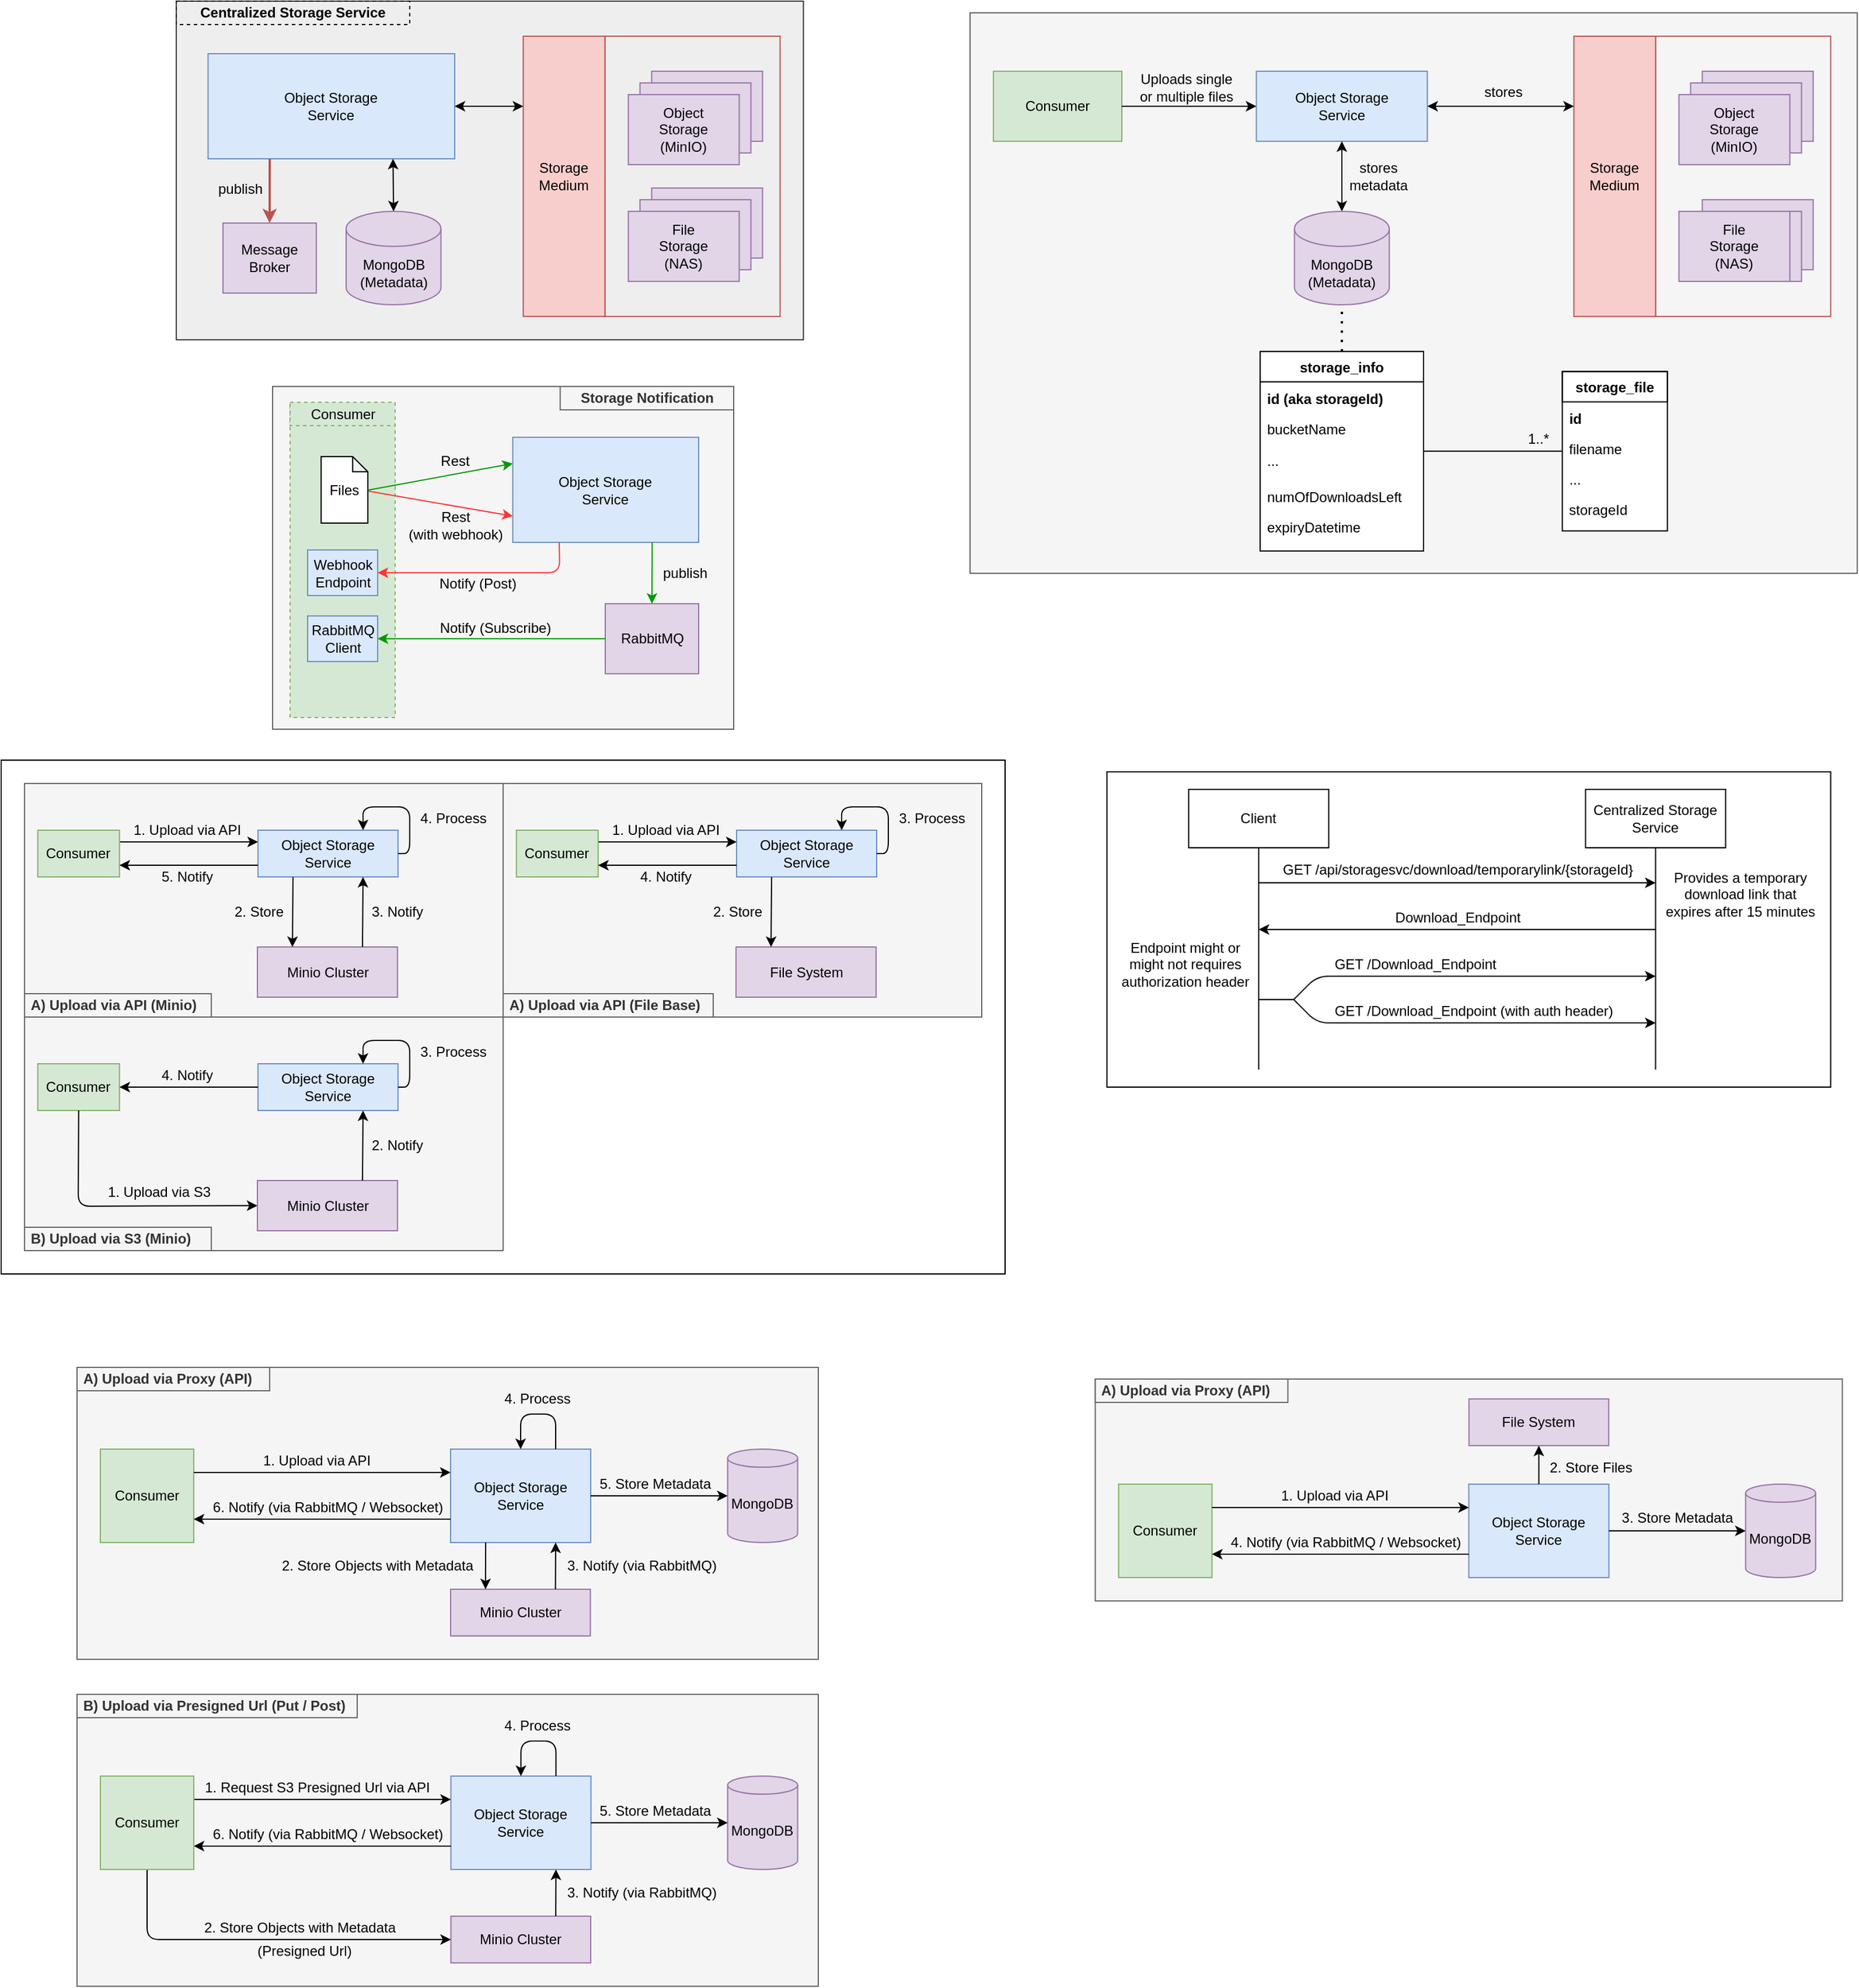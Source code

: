 <mxfile version="14.9.6" type="device"><diagram id="gi-ycD_OpRkMof07d4Xr" name="Page-1"><mxGraphModel dx="2418" dy="1348" grid="1" gridSize="10" guides="1" tooltips="1" connect="1" arrows="1" fold="1" page="1" pageScale="1" pageWidth="850" pageHeight="1100" math="0" shadow="0"><root><mxCell id="0"/><mxCell id="1" parent="0"/><mxCell id="2_QUmGWyrANzISLUUz_E-8" value="" style="rounded=0;whiteSpace=wrap;html=1;fillColor=#f5f5f5;strokeColor=#666666;fontColor=#333333;" vertex="1" parent="1"><mxGeometry x="85" y="1190" width="635" height="250" as="geometry"/></mxCell><mxCell id="c8_8ZwYZhpRKeWKyzKqD-91" value="" style="rounded=0;whiteSpace=wrap;html=1;fillColor=#f5f5f5;strokeColor=#666666;fontColor=#333333;" parent="1" vertex="1"><mxGeometry x="85" y="1470" width="635" height="250" as="geometry"/></mxCell><mxCell id="JHg_LoCnRno3BPKAP1Aa-138" value="" style="rounded=0;whiteSpace=wrap;html=1;" parent="1" vertex="1"><mxGeometry x="20" y="670" width="860" height="440" as="geometry"/></mxCell><mxCell id="JHg_LoCnRno3BPKAP1Aa-85" value="" style="rounded=0;whiteSpace=wrap;html=1;fillColor=#f5f5f5;strokeColor=#666666;fontColor=#333333;" parent="1" vertex="1"><mxGeometry x="40" y="690" width="410" height="200" as="geometry"/></mxCell><mxCell id="JHg_LoCnRno3BPKAP1Aa-59" value="" style="rounded=0;whiteSpace=wrap;html=1;fillColor=#f5f5f5;strokeColor=#666666;fontColor=#333333;" parent="1" vertex="1"><mxGeometry x="252.5" y="350" width="395" height="293.5" as="geometry"/></mxCell><mxCell id="JHg_LoCnRno3BPKAP1Aa-33" value="" style="rounded=0;whiteSpace=wrap;html=1;fillColor=#d5e8d4;strokeColor=#82b366;dashed=1;" parent="1" vertex="1"><mxGeometry x="267.5" y="363.5" width="90" height="270" as="geometry"/></mxCell><mxCell id="p-K7yDYFyvTTm-oGL-jp-16" value="" style="rounded=0;whiteSpace=wrap;html=1;align=left;" parent="1" vertex="1"><mxGeometry x="967.25" y="680" width="620" height="270" as="geometry"/></mxCell><mxCell id="52O66GTAY4KyctBZuw4A-87" value="" style="rounded=0;whiteSpace=wrap;html=1;strokeColor=#666666;align=center;fillColor=#f5f5f5;fontColor=#333333;" parent="1" vertex="1"><mxGeometry x="850" y="30" width="760" height="480" as="geometry"/></mxCell><mxCell id="52O66GTAY4KyctBZuw4A-1" value="" style="rounded=0;whiteSpace=wrap;html=1;strokeColor=#36393d;strokeWidth=1;fillColor=#eeeeee;align=center;" parent="1" vertex="1"><mxGeometry x="170" y="20" width="537.25" height="290" as="geometry"/></mxCell><mxCell id="52O66GTAY4KyctBZuw4A-2" value="" style="rounded=0;whiteSpace=wrap;html=1;strokeColor=#b85450;fillColor=none;" parent="1" vertex="1"><mxGeometry x="537.25" y="50" width="150" height="240" as="geometry"/></mxCell><mxCell id="52O66GTAY4KyctBZuw4A-3" value="Object Storage&lt;br&gt;Service" style="rounded=0;whiteSpace=wrap;html=1;fillColor=#dae8fc;strokeColor=#6c8ebf;" parent="1" vertex="1"><mxGeometry x="197.25" y="65" width="211.25" height="90" as="geometry"/></mxCell><mxCell id="52O66GTAY4KyctBZuw4A-4" value="MongoDB&lt;br&gt;(Metadata)" style="shape=cylinder3;whiteSpace=wrap;html=1;boundedLbl=1;backgroundOutline=1;size=15;fillColor=#e1d5e7;strokeColor=#9673a6;" parent="1" vertex="1"><mxGeometry x="315.5" y="200" width="81.25" height="80" as="geometry"/></mxCell><mxCell id="52O66GTAY4KyctBZuw4A-5" value="" style="group" parent="1" vertex="1" connectable="0"><mxGeometry x="557.25" y="180" width="115" height="80" as="geometry"/></mxCell><mxCell id="52O66GTAY4KyctBZuw4A-6" value="MinIO&lt;br&gt;Cluster" style="rounded=0;whiteSpace=wrap;html=1;fillColor=#e1d5e7;strokeColor=#9673a6;" parent="52O66GTAY4KyctBZuw4A-5" vertex="1"><mxGeometry x="20" width="95" height="60" as="geometry"/></mxCell><mxCell id="52O66GTAY4KyctBZuw4A-7" value="MinIO&lt;br&gt;Cluster" style="rounded=0;whiteSpace=wrap;html=1;fillColor=#e1d5e7;strokeColor=#9673a6;" parent="52O66GTAY4KyctBZuw4A-5" vertex="1"><mxGeometry x="10" y="10" width="95" height="60" as="geometry"/></mxCell><mxCell id="52O66GTAY4KyctBZuw4A-8" value="&lt;div&gt;File&lt;/div&gt;&lt;div&gt;Storage&lt;/div&gt;&lt;div&gt;(NAS)&lt;br&gt;&lt;/div&gt;" style="rounded=0;whiteSpace=wrap;html=1;fillColor=#e1d5e7;strokeColor=#9673a6;" parent="52O66GTAY4KyctBZuw4A-5" vertex="1"><mxGeometry y="20" width="95" height="60" as="geometry"/></mxCell><mxCell id="52O66GTAY4KyctBZuw4A-9" value="" style="group" parent="1" vertex="1" connectable="0"><mxGeometry x="557.25" y="80" width="115" height="80" as="geometry"/></mxCell><mxCell id="52O66GTAY4KyctBZuw4A-10" value="MinIO&lt;br&gt;Cluster" style="rounded=0;whiteSpace=wrap;html=1;fillColor=#e1d5e7;strokeColor=#9673a6;" parent="52O66GTAY4KyctBZuw4A-9" vertex="1"><mxGeometry x="20" width="95" height="60" as="geometry"/></mxCell><mxCell id="52O66GTAY4KyctBZuw4A-11" value="MinIO&lt;br&gt;Cluster" style="rounded=0;whiteSpace=wrap;html=1;fillColor=#e1d5e7;strokeColor=#9673a6;" parent="52O66GTAY4KyctBZuw4A-9" vertex="1"><mxGeometry x="10" y="10" width="95" height="60" as="geometry"/></mxCell><mxCell id="52O66GTAY4KyctBZuw4A-12" value="&lt;div&gt;Object&lt;/div&gt;&lt;div&gt;Storage&lt;/div&gt;&lt;div&gt;(MinIO)&lt;/div&gt;" style="rounded=0;whiteSpace=wrap;html=1;fillColor=#e1d5e7;strokeColor=#9673a6;" parent="52O66GTAY4KyctBZuw4A-9" vertex="1"><mxGeometry y="20" width="95" height="60" as="geometry"/></mxCell><mxCell id="52O66GTAY4KyctBZuw4A-13" value="&lt;div&gt;Storage&lt;/div&gt;&lt;div&gt;Medium&lt;br&gt;&lt;/div&gt;" style="rounded=0;whiteSpace=wrap;html=1;fillColor=#f8cecc;strokeColor=#b85450;" parent="1" vertex="1"><mxGeometry x="467.25" y="50" width="70" height="240" as="geometry"/></mxCell><mxCell id="52O66GTAY4KyctBZuw4A-14" value="" style="endArrow=classic;startArrow=classic;html=1;exitX=1;exitY=0.5;exitDx=0;exitDy=0;entryX=0;entryY=0.25;entryDx=0;entryDy=0;" parent="1" source="52O66GTAY4KyctBZuw4A-3" target="52O66GTAY4KyctBZuw4A-13" edge="1"><mxGeometry width="50" height="50" relative="1" as="geometry"><mxPoint x="267.25" y="135" as="sourcePoint"/><mxPoint x="317.25" y="85" as="targetPoint"/></mxGeometry></mxCell><mxCell id="52O66GTAY4KyctBZuw4A-15" value="&lt;div&gt;Centralized Storage Service&lt;br&gt;&lt;/div&gt;" style="text;html=1;fillColor=none;align=center;verticalAlign=middle;whiteSpace=wrap;rounded=0;dashed=1;strokeColor=#000000;fontStyle=1" parent="1" vertex="1"><mxGeometry x="170" y="20" width="200" height="20" as="geometry"/></mxCell><mxCell id="52O66GTAY4KyctBZuw4A-16" value="" style="endArrow=classic;startArrow=classic;html=1;exitX=0.5;exitY=0;exitDx=0;exitDy=0;exitPerimeter=0;entryX=0.75;entryY=1;entryDx=0;entryDy=0;" parent="1" source="52O66GTAY4KyctBZuw4A-4" target="52O66GTAY4KyctBZuw4A-3" edge="1"><mxGeometry width="50" height="50" relative="1" as="geometry"><mxPoint x="437.25" y="220" as="sourcePoint"/><mxPoint x="377.25" y="170" as="targetPoint"/></mxGeometry></mxCell><mxCell id="52O66GTAY4KyctBZuw4A-17" value="&lt;div&gt;Message&lt;/div&gt;&lt;div&gt;Broker&lt;br&gt;&lt;/div&gt;" style="rounded=0;whiteSpace=wrap;html=1;strokeColor=#9673a6;strokeWidth=1;align=center;fillColor=#e1d5e7;" parent="1" vertex="1"><mxGeometry x="210" y="210" width="80" height="60" as="geometry"/></mxCell><mxCell id="52O66GTAY4KyctBZuw4A-18" value="" style="endArrow=classic;html=1;exitX=0.25;exitY=1;exitDx=0;exitDy=0;entryX=0.5;entryY=0;entryDx=0;entryDy=0;fillColor=#f8cecc;strokeColor=#b85450;strokeWidth=2;" parent="1" source="52O66GTAY4KyctBZuw4A-3" target="52O66GTAY4KyctBZuw4A-17" edge="1"><mxGeometry width="50" height="50" relative="1" as="geometry"><mxPoint x="357.25" y="260" as="sourcePoint"/><mxPoint x="137.25" y="230" as="targetPoint"/></mxGeometry></mxCell><mxCell id="52O66GTAY4KyctBZuw4A-19" value="publish" style="text;html=1;strokeColor=none;fillColor=none;align=center;verticalAlign=middle;whiteSpace=wrap;rounded=0;" parent="1" vertex="1"><mxGeometry x="205.25" y="171" width="40" height="20" as="geometry"/></mxCell><mxCell id="52O66GTAY4KyctBZuw4A-20" value="Object Storage&lt;br&gt;Service" style="rounded=0;whiteSpace=wrap;html=1;fillColor=#dae8fc;strokeColor=#6c8ebf;" parent="1" vertex="1"><mxGeometry x="1095.25" y="80" width="146.5" height="60" as="geometry"/></mxCell><mxCell id="52O66GTAY4KyctBZuw4A-21" value="" style="rounded=0;whiteSpace=wrap;html=1;strokeColor=#b85450;fillColor=none;" parent="1" vertex="1"><mxGeometry x="1437.25" y="50" width="150" height="240" as="geometry"/></mxCell><mxCell id="52O66GTAY4KyctBZuw4A-22" value="" style="group" parent="1" vertex="1" connectable="0"><mxGeometry x="1457.25" y="190" width="115" height="80" as="geometry"/></mxCell><mxCell id="52O66GTAY4KyctBZuw4A-23" value="MinIO&lt;br&gt;Cluster" style="rounded=0;whiteSpace=wrap;html=1;fillColor=#e1d5e7;strokeColor=#9673a6;" parent="52O66GTAY4KyctBZuw4A-22" vertex="1"><mxGeometry x="20" width="95" height="60" as="geometry"/></mxCell><mxCell id="52O66GTAY4KyctBZuw4A-24" value="MinIO&lt;br&gt;Cluster" style="rounded=0;whiteSpace=wrap;html=1;fillColor=#e1d5e7;strokeColor=#9673a6;" parent="52O66GTAY4KyctBZuw4A-22" vertex="1"><mxGeometry x="10" y="10" width="95" height="60" as="geometry"/></mxCell><mxCell id="52O66GTAY4KyctBZuw4A-25" value="&lt;div&gt;File&lt;/div&gt;&lt;div&gt;Storage&lt;/div&gt;&lt;div&gt;(NAS)&lt;br&gt;&lt;/div&gt;" style="rounded=0;whiteSpace=wrap;html=1;fillColor=#e1d5e7;strokeColor=#9673a6;" parent="52O66GTAY4KyctBZuw4A-22" vertex="1"><mxGeometry y="10" width="95" height="60" as="geometry"/></mxCell><mxCell id="52O66GTAY4KyctBZuw4A-26" value="" style="group" parent="1" vertex="1" connectable="0"><mxGeometry x="1457.25" y="80" width="115" height="80" as="geometry"/></mxCell><mxCell id="52O66GTAY4KyctBZuw4A-27" value="MinIO&lt;br&gt;Cluster" style="rounded=0;whiteSpace=wrap;html=1;fillColor=#e1d5e7;strokeColor=#9673a6;" parent="52O66GTAY4KyctBZuw4A-26" vertex="1"><mxGeometry x="20" width="95" height="60" as="geometry"/></mxCell><mxCell id="52O66GTAY4KyctBZuw4A-28" value="MinIO&lt;br&gt;Cluster" style="rounded=0;whiteSpace=wrap;html=1;fillColor=#e1d5e7;strokeColor=#9673a6;" parent="52O66GTAY4KyctBZuw4A-26" vertex="1"><mxGeometry x="10" y="10" width="95" height="60" as="geometry"/></mxCell><mxCell id="52O66GTAY4KyctBZuw4A-29" value="&lt;div&gt;Object&lt;/div&gt;&lt;div&gt;Storage&lt;/div&gt;&lt;div&gt;(MinIO)&lt;/div&gt;" style="rounded=0;whiteSpace=wrap;html=1;fillColor=#e1d5e7;strokeColor=#9673a6;" parent="52O66GTAY4KyctBZuw4A-26" vertex="1"><mxGeometry y="20" width="95" height="60" as="geometry"/></mxCell><mxCell id="52O66GTAY4KyctBZuw4A-30" value="&lt;div&gt;Storage&lt;/div&gt;&lt;div&gt;Medium&lt;br&gt;&lt;/div&gt;" style="rounded=0;whiteSpace=wrap;html=1;fillColor=#f8cecc;strokeColor=#b85450;" parent="1" vertex="1"><mxGeometry x="1367.25" y="50" width="70" height="240" as="geometry"/></mxCell><mxCell id="52O66GTAY4KyctBZuw4A-31" value="" style="endArrow=classic;startArrow=classic;html=1;entryX=0;entryY=0.25;entryDx=0;entryDy=0;exitX=1;exitY=0.5;exitDx=0;exitDy=0;" parent="1" source="52O66GTAY4KyctBZuw4A-20" target="52O66GTAY4KyctBZuw4A-30" edge="1"><mxGeometry width="50" height="50" relative="1" as="geometry"><mxPoint x="1310" y="150" as="sourcePoint"/><mxPoint x="1360" y="100" as="targetPoint"/></mxGeometry></mxCell><mxCell id="52O66GTAY4KyctBZuw4A-32" value="stores" style="text;html=1;strokeColor=none;fillColor=none;align=center;verticalAlign=middle;whiteSpace=wrap;rounded=0;" parent="1" vertex="1"><mxGeometry x="1286.75" y="88" width="40" height="20" as="geometry"/></mxCell><mxCell id="52O66GTAY4KyctBZuw4A-33" value="MongoDB&lt;br&gt;(Metadata)" style="shape=cylinder3;whiteSpace=wrap;html=1;boundedLbl=1;backgroundOutline=1;size=15;fillColor=#e1d5e7;strokeColor=#9673a6;" parent="1" vertex="1"><mxGeometry x="1127.88" y="200" width="81.25" height="80" as="geometry"/></mxCell><mxCell id="52O66GTAY4KyctBZuw4A-59" value="" style="endArrow=classic;startArrow=classic;html=1;entryX=0.5;entryY=1;entryDx=0;entryDy=0;exitX=0.5;exitY=0;exitDx=0;exitDy=0;exitPerimeter=0;" parent="1" source="52O66GTAY4KyctBZuw4A-33" target="52O66GTAY4KyctBZuw4A-20" edge="1"><mxGeometry width="50" height="50" relative="1" as="geometry"><mxPoint x="1210" y="290" as="sourcePoint"/><mxPoint x="1260" y="240" as="targetPoint"/></mxGeometry></mxCell><mxCell id="52O66GTAY4KyctBZuw4A-60" value="stores&lt;br&gt;metadata" style="text;html=1;strokeColor=none;fillColor=none;align=center;verticalAlign=middle;whiteSpace=wrap;rounded=0;" parent="1" vertex="1"><mxGeometry x="1180" y="160" width="40" height="20" as="geometry"/></mxCell><mxCell id="52O66GTAY4KyctBZuw4A-62" value="" style="endArrow=none;dashed=1;html=1;dashPattern=1 3;strokeWidth=2;exitX=0.5;exitY=0;exitDx=0;exitDy=0;entryX=0.5;entryY=1;entryDx=0;entryDy=0;entryPerimeter=0;" parent="1" source="52O66GTAY4KyctBZuw4A-43" target="52O66GTAY4KyctBZuw4A-33" edge="1"><mxGeometry width="50" height="50" relative="1" as="geometry"><mxPoint x="1240" y="380" as="sourcePoint"/><mxPoint x="1190" y="270" as="targetPoint"/></mxGeometry></mxCell><mxCell id="52O66GTAY4KyctBZuw4A-64" value="Consumer" style="rounded=0;whiteSpace=wrap;html=1;fillColor=#d5e8d4;strokeColor=#82b366;" parent="1" vertex="1"><mxGeometry x="870" y="80" width="110" height="60" as="geometry"/></mxCell><mxCell id="52O66GTAY4KyctBZuw4A-65" value="" style="endArrow=classic;html=1;entryX=0;entryY=0.5;entryDx=0;entryDy=0;exitX=1;exitY=0.5;exitDx=0;exitDy=0;" parent="1" source="52O66GTAY4KyctBZuw4A-64" target="52O66GTAY4KyctBZuw4A-20" edge="1"><mxGeometry width="50" height="50" relative="1" as="geometry"><mxPoint x="980" y="100" as="sourcePoint"/><mxPoint x="1060" y="320" as="targetPoint"/></mxGeometry></mxCell><mxCell id="52O66GTAY4KyctBZuw4A-67" value="Uploads single or multiple files" style="text;html=1;strokeColor=none;fillColor=none;align=center;verticalAlign=middle;whiteSpace=wrap;rounded=0;" parent="1" vertex="1"><mxGeometry x="990" y="84" width="91" height="20" as="geometry"/></mxCell><mxCell id="52O66GTAY4KyctBZuw4A-84" value="" style="endArrow=none;html=1;exitX=1;exitY=0.5;exitDx=0;exitDy=0;entryX=0;entryY=0.5;entryDx=0;entryDy=0;" parent="1" source="52O66GTAY4KyctBZuw4A-43" target="52O66GTAY4KyctBZuw4A-71" edge="1"><mxGeometry width="50" height="50" relative="1" as="geometry"><mxPoint x="1270" y="461" as="sourcePoint"/><mxPoint x="1280" y="391" as="targetPoint"/></mxGeometry></mxCell><mxCell id="52O66GTAY4KyctBZuw4A-86" value="1..*" style="text;html=1;strokeColor=none;fillColor=none;align=center;verticalAlign=middle;whiteSpace=wrap;rounded=0;" parent="1" vertex="1"><mxGeometry x="1317.13" y="385" width="40" height="20" as="geometry"/></mxCell><mxCell id="52O66GTAY4KyctBZuw4A-88" value="" style="group" parent="1" vertex="1" connectable="0"><mxGeometry x="1357.13" y="337.18" width="90.25" height="136.5" as="geometry"/></mxCell><mxCell id="52O66GTAY4KyctBZuw4A-71" value="" style="rounded=0;whiteSpace=wrap;html=1;" parent="52O66GTAY4KyctBZuw4A-88" vertex="1"><mxGeometry x="0.205" width="90.045" height="136.5" as="geometry"/></mxCell><mxCell id="52O66GTAY4KyctBZuw4A-75" value="..." style="text;strokeColor=none;fillColor=none;align=left;verticalAlign=top;spacingLeft=4;spacingRight=4;overflow=hidden;rotatable=0;points=[[0,0.5],[1,0.5]];portConstraint=eastwest;" parent="52O66GTAY4KyctBZuw4A-88" vertex="1"><mxGeometry x="0.205" y="79" width="90.045" height="26" as="geometry"/></mxCell><mxCell id="52O66GTAY4KyctBZuw4A-76" value="storage_file" style="text;fillColor=none;align=center;verticalAlign=top;spacingLeft=4;spacingRight=4;overflow=hidden;rotatable=0;points=[[0,0.5],[1,0.5]];portConstraint=eastwest;fontStyle=1;strokeColor=#000000;" parent="52O66GTAY4KyctBZuw4A-88" vertex="1"><mxGeometry x="0.205" width="90.045" height="26" as="geometry"/></mxCell><mxCell id="52O66GTAY4KyctBZuw4A-77" value="id" style="text;strokeColor=none;fillColor=none;align=left;verticalAlign=top;spacingLeft=4;spacingRight=4;overflow=hidden;rotatable=0;points=[[0,0.5],[1,0.5]];portConstraint=eastwest;fontStyle=1" parent="52O66GTAY4KyctBZuw4A-88" vertex="1"><mxGeometry x="0.205" y="27" width="90.045" height="26" as="geometry"/></mxCell><mxCell id="52O66GTAY4KyctBZuw4A-79" value="filename" style="text;strokeColor=none;fillColor=none;align=left;verticalAlign=top;spacingLeft=4;spacingRight=4;overflow=hidden;rotatable=0;points=[[0,0.5],[1,0.5]];portConstraint=eastwest;" parent="52O66GTAY4KyctBZuw4A-88" vertex="1"><mxGeometry y="53" width="90.045" height="26" as="geometry"/></mxCell><mxCell id="52O66GTAY4KyctBZuw4A-80" value="storageId" style="text;strokeColor=none;fillColor=none;align=left;verticalAlign=top;spacingLeft=4;spacingRight=4;overflow=hidden;rotatable=0;points=[[0,0.5],[1,0.5]];portConstraint=eastwest;" parent="52O66GTAY4KyctBZuw4A-88" vertex="1"><mxGeometry y="105" width="90.045" height="26" as="geometry"/></mxCell><mxCell id="52O66GTAY4KyctBZuw4A-89" value="" style="group" parent="1" vertex="1" connectable="0"><mxGeometry x="1098.5" y="319.99" width="140" height="170.87" as="geometry"/></mxCell><mxCell id="52O66GTAY4KyctBZuw4A-43" value="" style="rounded=0;whiteSpace=wrap;html=1;" parent="52O66GTAY4KyctBZuw4A-89" vertex="1"><mxGeometry width="140" height="170.87" as="geometry"/></mxCell><mxCell id="52O66GTAY4KyctBZuw4A-39" value="..." style="text;strokeColor=none;fillColor=none;align=left;verticalAlign=top;spacingLeft=4;spacingRight=4;overflow=hidden;rotatable=0;points=[[0,0.5],[1,0.5]];portConstraint=eastwest;" parent="52O66GTAY4KyctBZuw4A-89" vertex="1"><mxGeometry y="80" width="131.5" height="26" as="geometry"/></mxCell><mxCell id="52O66GTAY4KyctBZuw4A-40" value="numOfDownloadsLeft" style="text;strokeColor=none;fillColor=none;align=left;verticalAlign=top;spacingLeft=4;spacingRight=4;overflow=hidden;rotatable=0;points=[[0,0.5],[1,0.5]];portConstraint=eastwest;" parent="52O66GTAY4KyctBZuw4A-89" vertex="1"><mxGeometry y="110.87" width="131.5" height="26" as="geometry"/></mxCell><mxCell id="52O66GTAY4KyctBZuw4A-41" value="expiryDatetime" style="text;strokeColor=none;fillColor=none;align=left;verticalAlign=top;spacingLeft=4;spacingRight=4;overflow=hidden;rotatable=0;points=[[0,0.5],[1,0.5]];portConstraint=eastwest;" parent="52O66GTAY4KyctBZuw4A-89" vertex="1"><mxGeometry y="136.87" width="131.5" height="26" as="geometry"/></mxCell><mxCell id="52O66GTAY4KyctBZuw4A-44" value="storage_info" style="text;fillColor=none;align=center;verticalAlign=top;spacingLeft=4;spacingRight=4;overflow=hidden;rotatable=0;points=[[0,0.5],[1,0.5]];portConstraint=eastwest;fontStyle=1;strokeColor=#000000;" parent="52O66GTAY4KyctBZuw4A-89" vertex="1"><mxGeometry width="140" height="26" as="geometry"/></mxCell><mxCell id="52O66GTAY4KyctBZuw4A-45" value="id (aka storageId)" style="text;strokeColor=none;fillColor=none;align=left;verticalAlign=top;spacingLeft=4;spacingRight=4;overflow=hidden;rotatable=0;points=[[0,0.5],[1,0.5]];portConstraint=eastwest;fontStyle=1" parent="52O66GTAY4KyctBZuw4A-89" vertex="1"><mxGeometry y="27" width="131.5" height="26" as="geometry"/></mxCell><mxCell id="52O66GTAY4KyctBZuw4A-46" value="bucketName" style="text;strokeColor=none;fillColor=none;align=left;verticalAlign=top;spacingLeft=4;spacingRight=4;overflow=hidden;rotatable=0;points=[[0,0.5],[1,0.5]];portConstraint=eastwest;" parent="52O66GTAY4KyctBZuw4A-89" vertex="1"><mxGeometry y="53" width="131.5" height="26" as="geometry"/></mxCell><mxCell id="p-K7yDYFyvTTm-oGL-jp-1" value="Client" style="rounded=0;whiteSpace=wrap;html=1;" parent="1" vertex="1"><mxGeometry x="1037.25" y="695" width="120" height="50" as="geometry"/></mxCell><mxCell id="p-K7yDYFyvTTm-oGL-jp-2" value="Centralized Storage Service" style="rounded=0;whiteSpace=wrap;html=1;" parent="1" vertex="1"><mxGeometry x="1377.25" y="695" width="120" height="50" as="geometry"/></mxCell><mxCell id="p-K7yDYFyvTTm-oGL-jp-3" value="" style="endArrow=none;html=1;exitX=0.5;exitY=1;exitDx=0;exitDy=0;" parent="1" source="p-K7yDYFyvTTm-oGL-jp-1" edge="1"><mxGeometry width="50" height="50" relative="1" as="geometry"><mxPoint x="1237.25" y="815" as="sourcePoint"/><mxPoint x="1097.25" y="935" as="targetPoint"/></mxGeometry></mxCell><mxCell id="p-K7yDYFyvTTm-oGL-jp-4" value="" style="endArrow=none;html=1;exitX=0.5;exitY=1;exitDx=0;exitDy=0;" parent="1" source="p-K7yDYFyvTTm-oGL-jp-2" edge="1"><mxGeometry width="50" height="50" relative="1" as="geometry"><mxPoint x="1107.25" y="755" as="sourcePoint"/><mxPoint x="1437.25" y="935" as="targetPoint"/></mxGeometry></mxCell><mxCell id="p-K7yDYFyvTTm-oGL-jp-5" value="" style="endArrow=classic;html=1;" parent="1" edge="1"><mxGeometry width="50" height="50" relative="1" as="geometry"><mxPoint x="1097.25" y="775" as="sourcePoint"/><mxPoint x="1437.25" y="775" as="targetPoint"/></mxGeometry></mxCell><mxCell id="p-K7yDYFyvTTm-oGL-jp-6" value="GET /api/storagesvc/download/temporarylink/{storageId}" style="text;html=1;strokeColor=none;fillColor=none;align=center;verticalAlign=middle;whiteSpace=wrap;rounded=0;" parent="1" vertex="1"><mxGeometry x="1103" y="754" width="330" height="20" as="geometry"/></mxCell><mxCell id="p-K7yDYFyvTTm-oGL-jp-7" value="" style="endArrow=classic;html=1;" parent="1" edge="1"><mxGeometry width="50" height="50" relative="1" as="geometry"><mxPoint x="1437.25" y="815" as="sourcePoint"/><mxPoint x="1097.25" y="815" as="targetPoint"/></mxGeometry></mxCell><mxCell id="p-K7yDYFyvTTm-oGL-jp-8" value="Download_Endpoint" style="text;html=1;strokeColor=none;fillColor=none;align=center;verticalAlign=middle;whiteSpace=wrap;rounded=0;" parent="1" vertex="1"><mxGeometry x="1103" y="795" width="330" height="20" as="geometry"/></mxCell><mxCell id="p-K7yDYFyvTTm-oGL-jp-9" value="" style="endArrow=classic;html=1;" parent="1" edge="1"><mxGeometry width="50" height="50" relative="1" as="geometry"><mxPoint x="1127.25" y="875" as="sourcePoint"/><mxPoint x="1437.25" y="855" as="targetPoint"/><Array as="points"><mxPoint x="1147.25" y="855"/></Array></mxGeometry></mxCell><mxCell id="p-K7yDYFyvTTm-oGL-jp-10" value="" style="endArrow=classic;html=1;" parent="1" edge="1"><mxGeometry width="50" height="50" relative="1" as="geometry"><mxPoint x="1127.25" y="875" as="sourcePoint"/><mxPoint x="1437.25" y="895" as="targetPoint"/><Array as="points"><mxPoint x="1147.25" y="895"/></Array></mxGeometry></mxCell><mxCell id="p-K7yDYFyvTTm-oGL-jp-11" value="" style="endArrow=none;html=1;" parent="1" edge="1"><mxGeometry width="50" height="50" relative="1" as="geometry"><mxPoint x="1097.25" y="875" as="sourcePoint"/><mxPoint x="1127.25" y="875" as="targetPoint"/></mxGeometry></mxCell><mxCell id="p-K7yDYFyvTTm-oGL-jp-13" value="Endpoint might or might not requires authorization header" style="text;html=1;strokeColor=none;fillColor=none;align=center;verticalAlign=middle;whiteSpace=wrap;rounded=0;" parent="1" vertex="1"><mxGeometry x="977.25" y="835" width="115" height="20" as="geometry"/></mxCell><mxCell id="p-K7yDYFyvTTm-oGL-jp-14" value="&amp;nbsp;GET /Download_Endpoint" style="text;html=1;strokeColor=none;fillColor=none;align=left;verticalAlign=middle;whiteSpace=wrap;rounded=0;" parent="1" vertex="1"><mxGeometry x="1157.25" y="835" width="217.13" height="20" as="geometry"/></mxCell><mxCell id="p-K7yDYFyvTTm-oGL-jp-15" value="&amp;nbsp;GET /Download_Endpoint (with auth header)" style="text;html=1;strokeColor=none;fillColor=none;align=left;verticalAlign=middle;whiteSpace=wrap;rounded=0;" parent="1" vertex="1"><mxGeometry x="1157.25" y="875" width="247.13" height="20" as="geometry"/></mxCell><mxCell id="p-K7yDYFyvTTm-oGL-jp-17" value="Provides a temporary download link that expires after 15 minutes" style="text;html=1;strokeColor=none;fillColor=none;align=center;verticalAlign=middle;whiteSpace=wrap;rounded=0;" parent="1" vertex="1"><mxGeometry x="1440.63" y="775" width="137.75" height="20" as="geometry"/></mxCell><mxCell id="JHg_LoCnRno3BPKAP1Aa-21" value="Object Storage&lt;br&gt;Service" style="rounded=0;whiteSpace=wrap;html=1;fillColor=#dae8fc;strokeColor=#6c8ebf;" parent="1" vertex="1"><mxGeometry x="458.25" y="393.5" width="159.25" height="90" as="geometry"/></mxCell><mxCell id="JHg_LoCnRno3BPKAP1Aa-24" value="&lt;div&gt;RabbitMQ&lt;/div&gt;" style="rounded=0;whiteSpace=wrap;html=1;strokeColor=#9673a6;strokeWidth=1;align=center;fillColor=#e1d5e7;" parent="1" vertex="1"><mxGeometry x="537.5" y="536" width="80" height="60" as="geometry"/></mxCell><mxCell id="JHg_LoCnRno3BPKAP1Aa-25" value="" style="endArrow=classic;html=1;exitX=0.75;exitY=1;exitDx=0;exitDy=0;entryX=0.5;entryY=0;entryDx=0;entryDy=0;fillColor=#f8cecc;strokeWidth=1;strokeColor=#009900;" parent="1" source="JHg_LoCnRno3BPKAP1Aa-21" target="JHg_LoCnRno3BPKAP1Aa-24" edge="1"><mxGeometry width="50" height="50" relative="1" as="geometry"><mxPoint x="621.87" y="588.5" as="sourcePoint"/><mxPoint x="401.87" y="558.5" as="targetPoint"/></mxGeometry></mxCell><mxCell id="JHg_LoCnRno3BPKAP1Aa-26" value="publish" style="text;html=1;strokeColor=none;fillColor=none;align=center;verticalAlign=middle;whiteSpace=wrap;rounded=0;" parent="1" vertex="1"><mxGeometry x="585.51" y="499.5" width="40" height="20" as="geometry"/></mxCell><mxCell id="JHg_LoCnRno3BPKAP1Aa-30" value="Files" style="shape=note;whiteSpace=wrap;html=1;backgroundOutline=1;darkOpacity=0.05;size=13;" parent="1" vertex="1"><mxGeometry x="294.12" y="410" width="40" height="57" as="geometry"/></mxCell><mxCell id="JHg_LoCnRno3BPKAP1Aa-31" value="" style="endArrow=classic;html=1;entryX=0;entryY=0.25;entryDx=0;entryDy=0;exitX=1.003;exitY=0.504;exitDx=0;exitDy=0;exitPerimeter=0;strokeColor=#009900;" parent="1" source="JHg_LoCnRno3BPKAP1Aa-30" target="JHg_LoCnRno3BPKAP1Aa-21" edge="1"><mxGeometry width="50" height="50" relative="1" as="geometry"><mxPoint x="367" y="423.5" as="sourcePoint"/><mxPoint x="417" y="373.5" as="targetPoint"/></mxGeometry></mxCell><mxCell id="JHg_LoCnRno3BPKAP1Aa-35" value="Consumer" style="text;html=1;strokeColor=#82b366;fillColor=#d5e8d4;align=center;verticalAlign=middle;whiteSpace=wrap;rounded=0;dashed=1;" parent="1" vertex="1"><mxGeometry x="267.5" y="363.5" width="90" height="20" as="geometry"/></mxCell><mxCell id="JHg_LoCnRno3BPKAP1Aa-36" value="" style="endArrow=classic;html=1;exitX=0;exitY=0.5;exitDx=0;exitDy=0;entryX=1;entryY=0.5;entryDx=0;entryDy=0;strokeColor=#009900;strokeWidth=1;" parent="1" source="JHg_LoCnRno3BPKAP1Aa-24" target="JHg_LoCnRno3BPKAP1Aa-55" edge="1"><mxGeometry width="50" height="50" relative="1" as="geometry"><mxPoint x="487.5" y="503.5" as="sourcePoint"/><mxPoint x="537.5" y="453.5" as="targetPoint"/></mxGeometry></mxCell><mxCell id="JHg_LoCnRno3BPKAP1Aa-37" value="Notify (Subscribe)" style="text;html=1;strokeColor=none;fillColor=none;align=center;verticalAlign=middle;whiteSpace=wrap;rounded=0;dashed=1;" parent="1" vertex="1"><mxGeometry x="388.5" y="546.5" width="109" height="20" as="geometry"/></mxCell><mxCell id="JHg_LoCnRno3BPKAP1Aa-51" value="" style="endArrow=classic;html=1;strokeWidth=1;exitX=1.012;exitY=0.52;exitDx=0;exitDy=0;exitPerimeter=0;entryX=0;entryY=0.75;entryDx=0;entryDy=0;strokeColor=#FF3333;" parent="1" source="JHg_LoCnRno3BPKAP1Aa-30" target="JHg_LoCnRno3BPKAP1Aa-21" edge="1"><mxGeometry width="50" height="50" relative="1" as="geometry"><mxPoint x="417.5" y="493.5" as="sourcePoint"/><mxPoint x="467.5" y="443.5" as="targetPoint"/></mxGeometry></mxCell><mxCell id="JHg_LoCnRno3BPKAP1Aa-52" value="Rest" style="text;html=1;strokeColor=none;fillColor=none;align=center;verticalAlign=middle;whiteSpace=wrap;rounded=0;dashed=1;" parent="1" vertex="1"><mxGeometry x="389.19" y="403.5" width="40" height="20" as="geometry"/></mxCell><mxCell id="JHg_LoCnRno3BPKAP1Aa-53" value="Rest&lt;br&gt;(with webhook)" style="text;html=1;strokeColor=none;fillColor=none;align=center;verticalAlign=middle;whiteSpace=wrap;rounded=0;dashed=1;" parent="1" vertex="1"><mxGeometry x="362.5" y="458.5" width="93.38" height="20" as="geometry"/></mxCell><mxCell id="JHg_LoCnRno3BPKAP1Aa-54" value="Webhook&lt;br&gt;Endpoint" style="rounded=0;whiteSpace=wrap;html=1;fillColor=#dae8fc;strokeColor=#6c8ebf;" parent="1" vertex="1"><mxGeometry x="282.5" y="490" width="60" height="39" as="geometry"/></mxCell><mxCell id="JHg_LoCnRno3BPKAP1Aa-55" value="RabbitMQ&lt;br&gt;Client" style="rounded=0;whiteSpace=wrap;html=1;fillColor=#dae8fc;strokeColor=#6c8ebf;" parent="1" vertex="1"><mxGeometry x="282.5" y="546.5" width="60" height="39" as="geometry"/></mxCell><mxCell id="JHg_LoCnRno3BPKAP1Aa-56" value="" style="endArrow=classic;html=1;strokeColor=#FF3333;strokeWidth=1;entryX=1;entryY=0.5;entryDx=0;entryDy=0;exitX=0.25;exitY=1;exitDx=0;exitDy=0;" parent="1" source="JHg_LoCnRno3BPKAP1Aa-21" target="JHg_LoCnRno3BPKAP1Aa-54" edge="1"><mxGeometry width="50" height="50" relative="1" as="geometry"><mxPoint x="477.5" y="513.5" as="sourcePoint"/><mxPoint x="527.5" y="463.5" as="targetPoint"/><Array as="points"><mxPoint x="498.5" y="509.5"/></Array></mxGeometry></mxCell><mxCell id="JHg_LoCnRno3BPKAP1Aa-57" value="Notify (Post)" style="text;html=1;strokeColor=none;fillColor=none;align=center;verticalAlign=middle;whiteSpace=wrap;rounded=0;" parent="1" vertex="1"><mxGeometry x="388.5" y="509" width="79" height="20" as="geometry"/></mxCell><mxCell id="JHg_LoCnRno3BPKAP1Aa-60" value="Storage Notification" style="text;html=1;strokeColor=#666666;align=center;verticalAlign=middle;whiteSpace=wrap;rounded=0;fontStyle=1;fillColor=#f5f5f5;fontColor=#333333;" parent="1" vertex="1"><mxGeometry x="498.87" y="350" width="148.63" height="20" as="geometry"/></mxCell><mxCell id="JHg_LoCnRno3BPKAP1Aa-63" value="Object Storage&lt;br&gt;Service" style="rounded=0;whiteSpace=wrap;html=1;fillColor=#dae8fc;strokeColor=#6c8ebf;" parent="1" vertex="1"><mxGeometry x="240" y="730" width="120" height="40" as="geometry"/></mxCell><mxCell id="JHg_LoCnRno3BPKAP1Aa-68" value="&lt;div&gt;Minio Cluster&lt;/div&gt;" style="rounded=0;whiteSpace=wrap;html=1;strokeColor=#9673a6;strokeWidth=1;align=center;fillColor=#e1d5e7;" parent="1" vertex="1"><mxGeometry x="239.5" y="830" width="120" height="43" as="geometry"/></mxCell><mxCell id="JHg_LoCnRno3BPKAP1Aa-70" value="" style="endArrow=classic;html=1;strokeWidth=1;exitX=1;exitY=0.25;exitDx=0;exitDy=0;entryX=0;entryY=0.25;entryDx=0;entryDy=0;" parent="1" source="JHg_LoCnRno3BPKAP1Aa-79" target="JHg_LoCnRno3BPKAP1Aa-63" edge="1"><mxGeometry width="50" height="50" relative="1" as="geometry"><mxPoint x="130" y="765" as="sourcePoint"/><mxPoint x="380" y="750" as="targetPoint"/></mxGeometry></mxCell><mxCell id="JHg_LoCnRno3BPKAP1Aa-71" value="1. Upload via API" style="text;html=1;strokeColor=none;fillColor=none;align=center;verticalAlign=middle;whiteSpace=wrap;rounded=0;dashed=1;" parent="1" vertex="1"><mxGeometry x="120" y="720" width="119" height="20" as="geometry"/></mxCell><mxCell id="JHg_LoCnRno3BPKAP1Aa-75" value="" style="endArrow=classic;html=1;strokeWidth=1;exitX=0.25;exitY=1;exitDx=0;exitDy=0;entryX=0.25;entryY=0;entryDx=0;entryDy=0;" parent="1" source="JHg_LoCnRno3BPKAP1Aa-63" target="JHg_LoCnRno3BPKAP1Aa-68" edge="1"><mxGeometry width="50" height="50" relative="1" as="geometry"><mxPoint x="330" y="740" as="sourcePoint"/><mxPoint x="380" y="690" as="targetPoint"/></mxGeometry></mxCell><mxCell id="JHg_LoCnRno3BPKAP1Aa-76" value="2. Store" style="text;html=1;strokeColor=none;fillColor=none;align=center;verticalAlign=middle;whiteSpace=wrap;rounded=0;" parent="1" vertex="1"><mxGeometry x="214.99" y="790" width="51.88" height="20" as="geometry"/></mxCell><mxCell id="JHg_LoCnRno3BPKAP1Aa-77" value="" style="endArrow=classic;html=1;strokeWidth=1;exitX=0.75;exitY=0;exitDx=0;exitDy=0;entryX=0.75;entryY=1;entryDx=0;entryDy=0;" parent="1" source="JHg_LoCnRno3BPKAP1Aa-68" target="JHg_LoCnRno3BPKAP1Aa-63" edge="1"><mxGeometry width="50" height="50" relative="1" as="geometry"><mxPoint x="330" y="780" as="sourcePoint"/><mxPoint x="380" y="730" as="targetPoint"/></mxGeometry></mxCell><mxCell id="JHg_LoCnRno3BPKAP1Aa-79" value="Consumer" style="rounded=0;whiteSpace=wrap;html=1;fillColor=#d5e8d4;strokeColor=#82b366;" parent="1" vertex="1"><mxGeometry x="51.37" y="730" width="70" height="40" as="geometry"/></mxCell><mxCell id="JHg_LoCnRno3BPKAP1Aa-80" value="" style="endArrow=classic;html=1;strokeColor=#000000;strokeWidth=1;exitX=0;exitY=0.75;exitDx=0;exitDy=0;entryX=1;entryY=0.75;entryDx=0;entryDy=0;" parent="1" source="JHg_LoCnRno3BPKAP1Aa-63" target="JHg_LoCnRno3BPKAP1Aa-79" edge="1"><mxGeometry width="50" height="50" relative="1" as="geometry"><mxPoint x="240" y="810" as="sourcePoint"/><mxPoint x="290" y="760" as="targetPoint"/></mxGeometry></mxCell><mxCell id="JHg_LoCnRno3BPKAP1Aa-81" value="5. Notify" style="text;html=1;strokeColor=none;fillColor=none;align=center;verticalAlign=middle;whiteSpace=wrap;rounded=0;dashed=1;" parent="1" vertex="1"><mxGeometry x="120" y="760" width="119" height="20" as="geometry"/></mxCell><mxCell id="JHg_LoCnRno3BPKAP1Aa-82" value="3. Notify" style="text;html=1;strokeColor=none;fillColor=none;align=center;verticalAlign=middle;whiteSpace=wrap;rounded=0;" parent="1" vertex="1"><mxGeometry x="328.56" y="790" width="61.44" height="20" as="geometry"/></mxCell><mxCell id="JHg_LoCnRno3BPKAP1Aa-83" value="" style="endArrow=classic;html=1;strokeColor=#000000;strokeWidth=1;entryX=0.75;entryY=0;entryDx=0;entryDy=0;" parent="1" target="JHg_LoCnRno3BPKAP1Aa-63" edge="1"><mxGeometry width="50" height="50" relative="1" as="geometry"><mxPoint x="360" y="750" as="sourcePoint"/><mxPoint x="453" y="740" as="targetPoint"/><Array as="points"><mxPoint x="370" y="750"/><mxPoint x="370" y="710"/><mxPoint x="330" y="710"/></Array></mxGeometry></mxCell><mxCell id="JHg_LoCnRno3BPKAP1Aa-84" value="4. Process" style="text;html=1;strokeColor=none;fillColor=none;align=center;verticalAlign=middle;whiteSpace=wrap;rounded=0;" parent="1" vertex="1"><mxGeometry x="371.56" y="710" width="71.44" height="20" as="geometry"/></mxCell><mxCell id="JHg_LoCnRno3BPKAP1Aa-86" value="&amp;nbsp;A) Upload via API (Minio)" style="text;html=1;strokeColor=#666666;align=left;verticalAlign=middle;whiteSpace=wrap;rounded=0;fontStyle=1;fillColor=#f5f5f5;fontColor=#333333;" parent="1" vertex="1"><mxGeometry x="40" y="870" width="160" height="20" as="geometry"/></mxCell><mxCell id="JHg_LoCnRno3BPKAP1Aa-103" value="" style="rounded=0;whiteSpace=wrap;html=1;fillColor=#f5f5f5;strokeColor=#666666;fontColor=#333333;" parent="1" vertex="1"><mxGeometry x="40" y="890" width="410" height="200" as="geometry"/></mxCell><mxCell id="JHg_LoCnRno3BPKAP1Aa-104" value="Object Storage&lt;br&gt;Service" style="rounded=0;whiteSpace=wrap;html=1;fillColor=#dae8fc;strokeColor=#6c8ebf;" parent="1" vertex="1"><mxGeometry x="240" y="930" width="120" height="40" as="geometry"/></mxCell><mxCell id="JHg_LoCnRno3BPKAP1Aa-105" value="&lt;div&gt;Minio Cluster&lt;/div&gt;" style="rounded=0;whiteSpace=wrap;html=1;strokeColor=#9673a6;strokeWidth=1;align=center;fillColor=#e1d5e7;" parent="1" vertex="1"><mxGeometry x="239.5" y="1030" width="120" height="43" as="geometry"/></mxCell><mxCell id="JHg_LoCnRno3BPKAP1Aa-110" value="" style="endArrow=classic;html=1;strokeWidth=1;exitX=0.75;exitY=0;exitDx=0;exitDy=0;entryX=0.75;entryY=1;entryDx=0;entryDy=0;" parent="1" source="JHg_LoCnRno3BPKAP1Aa-105" target="JHg_LoCnRno3BPKAP1Aa-104" edge="1"><mxGeometry width="50" height="50" relative="1" as="geometry"><mxPoint x="330" y="980" as="sourcePoint"/><mxPoint x="380" y="930" as="targetPoint"/></mxGeometry></mxCell><mxCell id="JHg_LoCnRno3BPKAP1Aa-111" value="Consumer" style="rounded=0;whiteSpace=wrap;html=1;fillColor=#d5e8d4;strokeColor=#82b366;" parent="1" vertex="1"><mxGeometry x="51.37" y="930" width="70" height="40" as="geometry"/></mxCell><mxCell id="JHg_LoCnRno3BPKAP1Aa-114" value="2. Notify" style="text;html=1;strokeColor=none;fillColor=none;align=center;verticalAlign=middle;whiteSpace=wrap;rounded=0;" parent="1" vertex="1"><mxGeometry x="328.56" y="990" width="61.44" height="20" as="geometry"/></mxCell><mxCell id="JHg_LoCnRno3BPKAP1Aa-115" value="" style="endArrow=classic;html=1;strokeColor=#000000;strokeWidth=1;entryX=0.75;entryY=0;entryDx=0;entryDy=0;" parent="1" target="JHg_LoCnRno3BPKAP1Aa-104" edge="1"><mxGeometry width="50" height="50" relative="1" as="geometry"><mxPoint x="360" y="950" as="sourcePoint"/><mxPoint x="453" y="940" as="targetPoint"/><Array as="points"><mxPoint x="370" y="950"/><mxPoint x="370" y="910"/><mxPoint x="330" y="910"/></Array></mxGeometry></mxCell><mxCell id="JHg_LoCnRno3BPKAP1Aa-116" value="3. Process" style="text;html=1;strokeColor=none;fillColor=none;align=center;verticalAlign=middle;whiteSpace=wrap;rounded=0;" parent="1" vertex="1"><mxGeometry x="371.56" y="910" width="71.44" height="20" as="geometry"/></mxCell><mxCell id="JHg_LoCnRno3BPKAP1Aa-117" value="&amp;nbsp;B) Upload via S3 (Minio)" style="text;html=1;strokeColor=#666666;align=left;verticalAlign=middle;whiteSpace=wrap;rounded=0;fontStyle=1;fillColor=#f5f5f5;fontColor=#333333;" parent="1" vertex="1"><mxGeometry x="40" y="1070" width="160" height="20" as="geometry"/></mxCell><mxCell id="JHg_LoCnRno3BPKAP1Aa-118" value="" style="endArrow=classic;html=1;strokeColor=#000000;strokeWidth=1;exitX=0.5;exitY=1;exitDx=0;exitDy=0;entryX=0;entryY=0.5;entryDx=0;entryDy=0;" parent="1" source="JHg_LoCnRno3BPKAP1Aa-111" target="JHg_LoCnRno3BPKAP1Aa-105" edge="1"><mxGeometry width="50" height="50" relative="1" as="geometry"><mxPoint x="270" y="1030" as="sourcePoint"/><mxPoint x="320" y="980" as="targetPoint"/><Array as="points"><mxPoint x="86" y="1052"/></Array></mxGeometry></mxCell><mxCell id="JHg_LoCnRno3BPKAP1Aa-119" value="1. Upload via S3" style="text;html=1;strokeColor=none;fillColor=none;align=center;verticalAlign=middle;whiteSpace=wrap;rounded=0;dashed=1;" parent="1" vertex="1"><mxGeometry x="95.99" y="1030" width="119" height="20" as="geometry"/></mxCell><mxCell id="JHg_LoCnRno3BPKAP1Aa-121" value="4. Notify" style="text;html=1;strokeColor=none;fillColor=none;align=center;verticalAlign=middle;whiteSpace=wrap;rounded=0;dashed=1;" parent="1" vertex="1"><mxGeometry x="120" y="930" width="119" height="20" as="geometry"/></mxCell><mxCell id="JHg_LoCnRno3BPKAP1Aa-122" value="" style="endArrow=classic;html=1;strokeColor=#000000;strokeWidth=1;exitX=0;exitY=0.5;exitDx=0;exitDy=0;entryX=1;entryY=0.5;entryDx=0;entryDy=0;" parent="1" source="JHg_LoCnRno3BPKAP1Aa-104" target="JHg_LoCnRno3BPKAP1Aa-111" edge="1"><mxGeometry width="50" height="50" relative="1" as="geometry"><mxPoint x="270" y="960" as="sourcePoint"/><mxPoint x="320" y="910" as="targetPoint"/></mxGeometry></mxCell><mxCell id="JHg_LoCnRno3BPKAP1Aa-123" value="" style="rounded=0;whiteSpace=wrap;html=1;fillColor=#f5f5f5;strokeColor=#666666;fontColor=#333333;" parent="1" vertex="1"><mxGeometry x="450" y="690" width="410" height="200" as="geometry"/></mxCell><mxCell id="JHg_LoCnRno3BPKAP1Aa-124" value="Object Storage&lt;br&gt;Service" style="rounded=0;whiteSpace=wrap;html=1;fillColor=#dae8fc;strokeColor=#6c8ebf;" parent="1" vertex="1"><mxGeometry x="650" y="730" width="120" height="40" as="geometry"/></mxCell><mxCell id="JHg_LoCnRno3BPKAP1Aa-125" value="&lt;div&gt;File System&lt;/div&gt;" style="rounded=0;whiteSpace=wrap;html=1;strokeColor=#9673a6;strokeWidth=1;align=center;fillColor=#e1d5e7;" parent="1" vertex="1"><mxGeometry x="649.5" y="830" width="120" height="43" as="geometry"/></mxCell><mxCell id="JHg_LoCnRno3BPKAP1Aa-126" value="" style="endArrow=classic;html=1;strokeWidth=1;exitX=1;exitY=0.25;exitDx=0;exitDy=0;entryX=0;entryY=0.25;entryDx=0;entryDy=0;" parent="1" source="JHg_LoCnRno3BPKAP1Aa-131" target="JHg_LoCnRno3BPKAP1Aa-124" edge="1"><mxGeometry width="50" height="50" relative="1" as="geometry"><mxPoint x="540" y="765" as="sourcePoint"/><mxPoint x="790" y="750" as="targetPoint"/></mxGeometry></mxCell><mxCell id="JHg_LoCnRno3BPKAP1Aa-127" value="1. Upload via API" style="text;html=1;strokeColor=none;fillColor=none;align=center;verticalAlign=middle;whiteSpace=wrap;rounded=0;dashed=1;" parent="1" vertex="1"><mxGeometry x="530" y="720" width="119" height="20" as="geometry"/></mxCell><mxCell id="JHg_LoCnRno3BPKAP1Aa-128" value="" style="endArrow=classic;html=1;strokeWidth=1;exitX=0.25;exitY=1;exitDx=0;exitDy=0;entryX=0.25;entryY=0;entryDx=0;entryDy=0;" parent="1" source="JHg_LoCnRno3BPKAP1Aa-124" target="JHg_LoCnRno3BPKAP1Aa-125" edge="1"><mxGeometry width="50" height="50" relative="1" as="geometry"><mxPoint x="740" y="740" as="sourcePoint"/><mxPoint x="790" y="690" as="targetPoint"/></mxGeometry></mxCell><mxCell id="JHg_LoCnRno3BPKAP1Aa-129" value="2. Store" style="text;html=1;strokeColor=none;fillColor=none;align=center;verticalAlign=middle;whiteSpace=wrap;rounded=0;" parent="1" vertex="1"><mxGeometry x="624.99" y="790" width="51.88" height="20" as="geometry"/></mxCell><mxCell id="JHg_LoCnRno3BPKAP1Aa-131" value="Consumer" style="rounded=0;whiteSpace=wrap;html=1;fillColor=#d5e8d4;strokeColor=#82b366;" parent="1" vertex="1"><mxGeometry x="461.37" y="730" width="70" height="40" as="geometry"/></mxCell><mxCell id="JHg_LoCnRno3BPKAP1Aa-132" value="" style="endArrow=classic;html=1;strokeColor=#000000;strokeWidth=1;exitX=0;exitY=0.75;exitDx=0;exitDy=0;entryX=1;entryY=0.75;entryDx=0;entryDy=0;" parent="1" source="JHg_LoCnRno3BPKAP1Aa-124" target="JHg_LoCnRno3BPKAP1Aa-131" edge="1"><mxGeometry width="50" height="50" relative="1" as="geometry"><mxPoint x="650" y="810" as="sourcePoint"/><mxPoint x="700" y="760" as="targetPoint"/></mxGeometry></mxCell><mxCell id="JHg_LoCnRno3BPKAP1Aa-133" value="4. Notify" style="text;html=1;strokeColor=none;fillColor=none;align=center;verticalAlign=middle;whiteSpace=wrap;rounded=0;dashed=1;" parent="1" vertex="1"><mxGeometry x="530" y="760" width="119" height="20" as="geometry"/></mxCell><mxCell id="JHg_LoCnRno3BPKAP1Aa-135" value="" style="endArrow=classic;html=1;strokeColor=#000000;strokeWidth=1;entryX=0.75;entryY=0;entryDx=0;entryDy=0;" parent="1" target="JHg_LoCnRno3BPKAP1Aa-124" edge="1"><mxGeometry width="50" height="50" relative="1" as="geometry"><mxPoint x="770" y="750" as="sourcePoint"/><mxPoint x="863" y="740" as="targetPoint"/><Array as="points"><mxPoint x="780" y="750"/><mxPoint x="780" y="710"/><mxPoint x="740" y="710"/></Array></mxGeometry></mxCell><mxCell id="JHg_LoCnRno3BPKAP1Aa-136" value="3. Process" style="text;html=1;strokeColor=none;fillColor=none;align=center;verticalAlign=middle;whiteSpace=wrap;rounded=0;" parent="1" vertex="1"><mxGeometry x="781.56" y="710" width="71.44" height="20" as="geometry"/></mxCell><mxCell id="JHg_LoCnRno3BPKAP1Aa-137" value="&amp;nbsp;A) Upload via API (File Base)" style="text;html=1;strokeColor=#666666;align=left;verticalAlign=middle;whiteSpace=wrap;rounded=0;fontStyle=1;fillColor=#f5f5f5;fontColor=#333333;" parent="1" vertex="1"><mxGeometry x="450" y="870" width="180" height="20" as="geometry"/></mxCell><mxCell id="c8_8ZwYZhpRKeWKyzKqD-41" value="Consumer" style="rounded=0;whiteSpace=wrap;html=1;fillColor=#d5e8d4;strokeColor=#82b366;" parent="1" vertex="1"><mxGeometry x="104.99" y="1260" width="80" height="80" as="geometry"/></mxCell><mxCell id="c8_8ZwYZhpRKeWKyzKqD-42" value="Object Storage&lt;br&gt;Service" style="rounded=0;whiteSpace=wrap;html=1;fillColor=#dae8fc;strokeColor=#6c8ebf;" parent="1" vertex="1"><mxGeometry x="404.99" y="1260" width="120" height="80" as="geometry"/></mxCell><mxCell id="c8_8ZwYZhpRKeWKyzKqD-43" value="" style="endArrow=classic;html=1;exitX=1;exitY=0.25;exitDx=0;exitDy=0;entryX=0;entryY=0.25;entryDx=0;entryDy=0;" parent="1" source="c8_8ZwYZhpRKeWKyzKqD-41" target="c8_8ZwYZhpRKeWKyzKqD-42" edge="1"><mxGeometry width="50" height="50" relative="1" as="geometry"><mxPoint x="404.99" y="1370" as="sourcePoint"/><mxPoint x="384.99" y="1330" as="targetPoint"/></mxGeometry></mxCell><mxCell id="c8_8ZwYZhpRKeWKyzKqD-44" value="1. Upload via API" style="text;html=1;strokeColor=none;fillColor=none;align=center;verticalAlign=middle;whiteSpace=wrap;rounded=0;dashed=1;" parent="1" vertex="1"><mxGeometry x="234.99" y="1260" width="111" height="20" as="geometry"/></mxCell><mxCell id="c8_8ZwYZhpRKeWKyzKqD-48" value="&lt;div&gt;Minio Cluster&lt;/div&gt;" style="rounded=0;whiteSpace=wrap;html=1;strokeColor=#9673a6;strokeWidth=1;align=center;fillColor=#e1d5e7;" parent="1" vertex="1"><mxGeometry x="404.99" y="1380" width="119.75" height="40" as="geometry"/></mxCell><mxCell id="c8_8ZwYZhpRKeWKyzKqD-49" value="" style="endArrow=classic;html=1;exitX=0.25;exitY=1;exitDx=0;exitDy=0;entryX=0.25;entryY=0;entryDx=0;entryDy=0;" parent="1" source="c8_8ZwYZhpRKeWKyzKqD-42" target="c8_8ZwYZhpRKeWKyzKqD-48" edge="1"><mxGeometry width="50" height="50" relative="1" as="geometry"><mxPoint x="567.99" y="1440" as="sourcePoint"/><mxPoint x="617.99" y="1390" as="targetPoint"/></mxGeometry></mxCell><mxCell id="c8_8ZwYZhpRKeWKyzKqD-50" value="2. Store Objects with Metadata" style="text;html=1;strokeColor=none;fillColor=none;align=center;verticalAlign=middle;whiteSpace=wrap;rounded=0;" parent="1" vertex="1"><mxGeometry x="250" y="1350" width="184.75" height="20" as="geometry"/></mxCell><mxCell id="c8_8ZwYZhpRKeWKyzKqD-51" value="" style="endArrow=classic;html=1;entryX=0.75;entryY=1;entryDx=0;entryDy=0;exitX=0.75;exitY=0;exitDx=0;exitDy=0;" parent="1" source="c8_8ZwYZhpRKeWKyzKqD-48" target="c8_8ZwYZhpRKeWKyzKqD-42" edge="1"><mxGeometry width="50" height="50" relative="1" as="geometry"><mxPoint x="404.99" y="1310" as="sourcePoint"/><mxPoint x="454.99" y="1260" as="targetPoint"/></mxGeometry></mxCell><mxCell id="c8_8ZwYZhpRKeWKyzKqD-52" value="3. Notify (via RabbitMQ)" style="text;html=1;strokeColor=none;fillColor=none;align=center;verticalAlign=middle;whiteSpace=wrap;rounded=0;" parent="1" vertex="1"><mxGeometry x="492.74" y="1350" width="152.25" height="20" as="geometry"/></mxCell><mxCell id="c8_8ZwYZhpRKeWKyzKqD-61" value="" style="endArrow=classic;html=1;exitX=0.75;exitY=0;exitDx=0;exitDy=0;entryX=0.5;entryY=0;entryDx=0;entryDy=0;" parent="1" source="c8_8ZwYZhpRKeWKyzKqD-42" target="c8_8ZwYZhpRKeWKyzKqD-42" edge="1"><mxGeometry width="50" height="50" relative="1" as="geometry"><mxPoint x="354.99" y="1290" as="sourcePoint"/><mxPoint x="404.99" y="1240" as="targetPoint"/><Array as="points"><mxPoint x="494.99" y="1230"/><mxPoint x="464.99" y="1230"/></Array></mxGeometry></mxCell><mxCell id="c8_8ZwYZhpRKeWKyzKqD-62" value="4. Process" style="text;html=1;strokeColor=none;fillColor=none;align=center;verticalAlign=middle;whiteSpace=wrap;rounded=0;" parent="1" vertex="1"><mxGeometry x="443.55" y="1207" width="71.44" height="20" as="geometry"/></mxCell><mxCell id="c8_8ZwYZhpRKeWKyzKqD-63" value="" style="endArrow=classic;html=1;exitX=0;exitY=0.75;exitDx=0;exitDy=0;entryX=1;entryY=0.75;entryDx=0;entryDy=0;" parent="1" source="c8_8ZwYZhpRKeWKyzKqD-42" target="c8_8ZwYZhpRKeWKyzKqD-41" edge="1"><mxGeometry width="50" height="50" relative="1" as="geometry"><mxPoint x="354.99" y="1290" as="sourcePoint"/><mxPoint x="404.99" y="1240" as="targetPoint"/></mxGeometry></mxCell><mxCell id="c8_8ZwYZhpRKeWKyzKqD-64" value="6. Notify (via RabbitMQ / Websocket)" style="text;html=1;strokeColor=none;fillColor=none;align=center;verticalAlign=middle;whiteSpace=wrap;rounded=0;dashed=1;" parent="1" vertex="1"><mxGeometry x="194.99" y="1300" width="210" height="20" as="geometry"/></mxCell><mxCell id="c8_8ZwYZhpRKeWKyzKqD-67" value="&amp;nbsp;A) Upload via Proxy (API)" style="text;html=1;strokeColor=#666666;align=left;verticalAlign=middle;whiteSpace=wrap;rounded=0;fontStyle=1;fillColor=#f5f5f5;fontColor=#333333;" parent="1" vertex="1"><mxGeometry x="85" y="1190" width="165" height="20" as="geometry"/></mxCell><mxCell id="c8_8ZwYZhpRKeWKyzKqD-69" value="Object Storage&lt;br&gt;Service" style="rounded=0;whiteSpace=wrap;html=1;fillColor=#dae8fc;strokeColor=#6c8ebf;" parent="1" vertex="1"><mxGeometry x="405.25" y="1540" width="120" height="80" as="geometry"/></mxCell><mxCell id="c8_8ZwYZhpRKeWKyzKqD-70" value="" style="endArrow=classic;html=1;entryX=0;entryY=0.25;entryDx=0;entryDy=0;exitX=1;exitY=0.25;exitDx=0;exitDy=0;" parent="1" source="c8_8ZwYZhpRKeWKyzKqD-68" target="c8_8ZwYZhpRKeWKyzKqD-69" edge="1"><mxGeometry width="50" height="50" relative="1" as="geometry"><mxPoint x="185" y="1550" as="sourcePoint"/><mxPoint x="404" y="1550" as="targetPoint"/></mxGeometry></mxCell><mxCell id="c8_8ZwYZhpRKeWKyzKqD-71" value="1. Request S3 Presigned Url via API" style="text;html=1;strokeColor=none;fillColor=none;align=center;verticalAlign=middle;whiteSpace=wrap;rounded=0;dashed=1;" parent="1" vertex="1"><mxGeometry x="185.67" y="1540" width="209.63" height="20" as="geometry"/></mxCell><mxCell id="c8_8ZwYZhpRKeWKyzKqD-75" value="&lt;div&gt;Minio Cluster&lt;/div&gt;" style="rounded=0;whiteSpace=wrap;html=1;strokeColor=#9673a6;strokeWidth=1;align=center;fillColor=#e1d5e7;" parent="1" vertex="1"><mxGeometry x="405.25" y="1660" width="119.75" height="40" as="geometry"/></mxCell><mxCell id="c8_8ZwYZhpRKeWKyzKqD-76" value="" style="endArrow=classic;html=1;exitX=0.5;exitY=1;exitDx=0;exitDy=0;entryX=0;entryY=0.5;entryDx=0;entryDy=0;" parent="1" source="c8_8ZwYZhpRKeWKyzKqD-68" target="c8_8ZwYZhpRKeWKyzKqD-75" edge="1"><mxGeometry width="50" height="50" relative="1" as="geometry"><mxPoint x="568.25" y="1720" as="sourcePoint"/><mxPoint x="618.25" y="1670" as="targetPoint"/><Array as="points"><mxPoint x="145" y="1680"/></Array></mxGeometry></mxCell><mxCell id="c8_8ZwYZhpRKeWKyzKqD-77" value="2. Store Objects with Metadata" style="text;html=1;strokeColor=none;fillColor=none;align=center;verticalAlign=middle;whiteSpace=wrap;rounded=0;" parent="1" vertex="1"><mxGeometry x="159.01" y="1660" width="234.12" height="20" as="geometry"/></mxCell><mxCell id="c8_8ZwYZhpRKeWKyzKqD-78" value="" style="endArrow=classic;html=1;entryX=0.75;entryY=1;entryDx=0;entryDy=0;exitX=0.75;exitY=0;exitDx=0;exitDy=0;" parent="1" source="c8_8ZwYZhpRKeWKyzKqD-75" target="c8_8ZwYZhpRKeWKyzKqD-69" edge="1"><mxGeometry width="50" height="50" relative="1" as="geometry"><mxPoint x="405.25" y="1590" as="sourcePoint"/><mxPoint x="455.25" y="1540" as="targetPoint"/></mxGeometry></mxCell><mxCell id="c8_8ZwYZhpRKeWKyzKqD-79" value="3. Notify (via RabbitMQ)" style="text;html=1;strokeColor=none;fillColor=none;align=center;verticalAlign=middle;whiteSpace=wrap;rounded=0;" parent="1" vertex="1"><mxGeometry x="493.0" y="1630" width="152.25" height="20" as="geometry"/></mxCell><mxCell id="c8_8ZwYZhpRKeWKyzKqD-84" value="" style="endArrow=classic;html=1;exitX=0.75;exitY=0;exitDx=0;exitDy=0;entryX=0.5;entryY=0;entryDx=0;entryDy=0;" parent="1" source="c8_8ZwYZhpRKeWKyzKqD-69" target="c8_8ZwYZhpRKeWKyzKqD-69" edge="1"><mxGeometry width="50" height="50" relative="1" as="geometry"><mxPoint x="355.25" y="1570" as="sourcePoint"/><mxPoint x="405.25" y="1520" as="targetPoint"/><Array as="points"><mxPoint x="495.25" y="1510"/><mxPoint x="465.25" y="1510"/></Array></mxGeometry></mxCell><mxCell id="c8_8ZwYZhpRKeWKyzKqD-85" value="4. Process" style="text;html=1;strokeColor=none;fillColor=none;align=center;verticalAlign=middle;whiteSpace=wrap;rounded=0;" parent="1" vertex="1"><mxGeometry x="443.81" y="1487" width="71.44" height="20" as="geometry"/></mxCell><mxCell id="c8_8ZwYZhpRKeWKyzKqD-86" value="" style="endArrow=classic;html=1;exitX=0;exitY=0.75;exitDx=0;exitDy=0;entryX=1;entryY=0.75;entryDx=0;entryDy=0;" parent="1" source="c8_8ZwYZhpRKeWKyzKqD-69" target="c8_8ZwYZhpRKeWKyzKqD-68" edge="1"><mxGeometry width="50" height="50" relative="1" as="geometry"><mxPoint x="403" y="1610" as="sourcePoint"/><mxPoint x="185" y="1610" as="targetPoint"/></mxGeometry></mxCell><mxCell id="c8_8ZwYZhpRKeWKyzKqD-87" value="6. Notify (via RabbitMQ / Websocket)" style="text;html=1;strokeColor=none;fillColor=none;align=center;verticalAlign=middle;whiteSpace=wrap;rounded=0;dashed=1;" parent="1" vertex="1"><mxGeometry x="195.25" y="1580" width="210" height="20" as="geometry"/></mxCell><mxCell id="c8_8ZwYZhpRKeWKyzKqD-68" value="Consumer" style="rounded=0;whiteSpace=wrap;html=1;fillColor=#d5e8d4;strokeColor=#82b366;" parent="1" vertex="1"><mxGeometry x="105.0" y="1540" width="80" height="80" as="geometry"/></mxCell><mxCell id="c8_8ZwYZhpRKeWKyzKqD-92" value="&amp;nbsp;B) Upload via Presigned Url (Put / Post)" style="text;html=1;strokeColor=#666666;align=left;verticalAlign=middle;whiteSpace=wrap;rounded=0;fontStyle=1;fillColor=#f5f5f5;fontColor=#333333;" parent="1" vertex="1"><mxGeometry x="85" y="1470" width="240" height="20" as="geometry"/></mxCell><mxCell id="yb1kuXGk9q2TG-a9E_Ha-2" value="(Presigned Url)" style="text;html=1;strokeColor=none;fillColor=none;align=center;verticalAlign=middle;whiteSpace=wrap;rounded=0;" parent="1" vertex="1"><mxGeometry x="162.63" y="1680" width="234.12" height="20" as="geometry"/></mxCell><mxCell id="tIXOLi0Y9jGeeRqwwt-p-1" value="" style="rounded=0;whiteSpace=wrap;html=1;fillColor=#f5f5f5;strokeColor=#666666;fontColor=#333333;" parent="1" vertex="1"><mxGeometry x="957.25" y="1200" width="640" height="190" as="geometry"/></mxCell><mxCell id="tIXOLi0Y9jGeeRqwwt-p-2" value="Consumer" style="rounded=0;whiteSpace=wrap;html=1;fillColor=#d5e8d4;strokeColor=#82b366;" parent="1" vertex="1"><mxGeometry x="977.24" y="1290" width="80" height="80" as="geometry"/></mxCell><mxCell id="tIXOLi0Y9jGeeRqwwt-p-3" value="Object Storage&lt;br&gt;Service" style="rounded=0;whiteSpace=wrap;html=1;fillColor=#dae8fc;strokeColor=#6c8ebf;" parent="1" vertex="1"><mxGeometry x="1277.24" y="1290" width="120" height="80" as="geometry"/></mxCell><mxCell id="tIXOLi0Y9jGeeRqwwt-p-4" value="" style="endArrow=classic;html=1;exitX=1;exitY=0.25;exitDx=0;exitDy=0;entryX=0;entryY=0.25;entryDx=0;entryDy=0;" parent="1" source="tIXOLi0Y9jGeeRqwwt-p-2" target="tIXOLi0Y9jGeeRqwwt-p-3" edge="1"><mxGeometry width="50" height="50" relative="1" as="geometry"><mxPoint x="1277.24" y="1400" as="sourcePoint"/><mxPoint x="1257.24" y="1360" as="targetPoint"/></mxGeometry></mxCell><mxCell id="tIXOLi0Y9jGeeRqwwt-p-5" value="1. Upload via API" style="text;html=1;strokeColor=none;fillColor=none;align=center;verticalAlign=middle;whiteSpace=wrap;rounded=0;dashed=1;" parent="1" vertex="1"><mxGeometry x="1107.24" y="1290" width="111" height="20" as="geometry"/></mxCell><mxCell id="tIXOLi0Y9jGeeRqwwt-p-6" value="MongoDB" style="shape=cylinder3;whiteSpace=wrap;html=1;boundedLbl=1;backgroundOutline=1;size=7.774;fillColor=#e1d5e7;strokeColor=#9673a6;" parent="1" vertex="1"><mxGeometry x="1514.38" y="1290" width="60" height="80" as="geometry"/></mxCell><mxCell id="tIXOLi0Y9jGeeRqwwt-p-7" value="&lt;div&gt;File System&lt;/div&gt;" style="rounded=0;whiteSpace=wrap;html=1;strokeColor=#9673a6;strokeWidth=1;align=center;fillColor=#e1d5e7;" parent="1" vertex="1"><mxGeometry x="1277.37" y="1217" width="119.75" height="40" as="geometry"/></mxCell><mxCell id="tIXOLi0Y9jGeeRqwwt-p-8" value="" style="endArrow=classic;html=1;entryX=0.5;entryY=1;entryDx=0;entryDy=0;exitX=0.5;exitY=0;exitDx=0;exitDy=0;" parent="1" source="tIXOLi0Y9jGeeRqwwt-p-3" target="tIXOLi0Y9jGeeRqwwt-p-7" edge="1"><mxGeometry width="50" height="50" relative="1" as="geometry"><mxPoint x="1440.24" y="1470" as="sourcePoint"/><mxPoint x="1490.24" y="1420" as="targetPoint"/></mxGeometry></mxCell><mxCell id="tIXOLi0Y9jGeeRqwwt-p-9" value="2. Store Files" style="text;html=1;strokeColor=none;fillColor=none;align=center;verticalAlign=middle;whiteSpace=wrap;rounded=0;" parent="1" vertex="1"><mxGeometry x="1337.25" y="1266" width="89.75" height="20" as="geometry"/></mxCell><mxCell id="tIXOLi0Y9jGeeRqwwt-p-12" value="3. Store Metadata" style="text;html=1;strokeColor=none;fillColor=none;align=center;verticalAlign=middle;whiteSpace=wrap;rounded=0;dashed=1;" parent="1" vertex="1"><mxGeometry x="1399" y="1308" width="114.38" height="22" as="geometry"/></mxCell><mxCell id="tIXOLi0Y9jGeeRqwwt-p-13" value="" style="endArrow=classic;html=1;exitX=1;exitY=0.5;exitDx=0;exitDy=0;entryX=0;entryY=0.5;entryDx=0;entryDy=0;entryPerimeter=0;" parent="1" source="tIXOLi0Y9jGeeRqwwt-p-3" target="tIXOLi0Y9jGeeRqwwt-p-6" edge="1"><mxGeometry width="50" height="50" relative="1" as="geometry"><mxPoint x="1457.24" y="1360" as="sourcePoint"/><mxPoint x="1557.24" y="1360" as="targetPoint"/></mxGeometry></mxCell><mxCell id="tIXOLi0Y9jGeeRqwwt-p-16" value="" style="endArrow=classic;html=1;exitX=0;exitY=0.75;exitDx=0;exitDy=0;entryX=1;entryY=0.75;entryDx=0;entryDy=0;" parent="1" source="tIXOLi0Y9jGeeRqwwt-p-3" target="tIXOLi0Y9jGeeRqwwt-p-2" edge="1"><mxGeometry width="50" height="50" relative="1" as="geometry"><mxPoint x="1227.24" y="1320" as="sourcePoint"/><mxPoint x="1277.24" y="1270" as="targetPoint"/></mxGeometry></mxCell><mxCell id="tIXOLi0Y9jGeeRqwwt-p-17" value="4. Notify (via RabbitMQ / Websocket)" style="text;html=1;strokeColor=none;fillColor=none;align=center;verticalAlign=middle;whiteSpace=wrap;rounded=0;dashed=1;" parent="1" vertex="1"><mxGeometry x="1067.24" y="1330" width="210" height="20" as="geometry"/></mxCell><mxCell id="tIXOLi0Y9jGeeRqwwt-p-18" value="&amp;nbsp;A) Upload via Proxy (API)" style="text;html=1;strokeColor=#666666;align=left;verticalAlign=middle;whiteSpace=wrap;rounded=0;fontStyle=1;fillColor=#f5f5f5;fontColor=#333333;" parent="1" vertex="1"><mxGeometry x="957.25" y="1200" width="165" height="20" as="geometry"/></mxCell><mxCell id="2_QUmGWyrANzISLUUz_E-2" value="MongoDB" style="shape=cylinder3;whiteSpace=wrap;html=1;boundedLbl=1;backgroundOutline=1;size=7.774;fillColor=#e1d5e7;strokeColor=#9673a6;" vertex="1" parent="1"><mxGeometry x="642.32" y="1260" width="60" height="80" as="geometry"/></mxCell><mxCell id="2_QUmGWyrANzISLUUz_E-3" value="5. Store Metadata" style="text;html=1;strokeColor=none;fillColor=none;align=center;verticalAlign=middle;whiteSpace=wrap;rounded=0;dashed=1;" vertex="1" parent="1"><mxGeometry x="528" y="1280" width="105.26" height="20" as="geometry"/></mxCell><mxCell id="2_QUmGWyrANzISLUUz_E-4" value="" style="endArrow=classic;html=1;exitX=1;exitY=0.5;exitDx=0;exitDy=0;entryX=0;entryY=0.5;entryDx=0;entryDy=0;entryPerimeter=0;" edge="1" parent="1" target="2_QUmGWyrANzISLUUz_E-2" source="c8_8ZwYZhpRKeWKyzKqD-42"><mxGeometry width="50" height="50" relative="1" as="geometry"><mxPoint x="526.18" y="1290.0" as="sourcePoint"/><mxPoint x="686.18" y="1320" as="targetPoint"/></mxGeometry></mxCell><mxCell id="2_QUmGWyrANzISLUUz_E-5" value="MongoDB" style="shape=cylinder3;whiteSpace=wrap;html=1;boundedLbl=1;backgroundOutline=1;size=7.774;fillColor=#e1d5e7;strokeColor=#9673a6;" vertex="1" parent="1"><mxGeometry x="642.32" y="1540" width="60" height="80" as="geometry"/></mxCell><mxCell id="2_QUmGWyrANzISLUUz_E-6" value="5. Store Metadata" style="text;html=1;strokeColor=none;fillColor=none;align=center;verticalAlign=middle;whiteSpace=wrap;rounded=0;dashed=1;" vertex="1" parent="1"><mxGeometry x="528" y="1560" width="105.26" height="20" as="geometry"/></mxCell><mxCell id="2_QUmGWyrANzISLUUz_E-7" value="" style="endArrow=classic;html=1;exitX=1;exitY=0.5;exitDx=0;exitDy=0;entryX=0;entryY=0.5;entryDx=0;entryDy=0;entryPerimeter=0;" edge="1" parent="1" target="2_QUmGWyrANzISLUUz_E-5" source="c8_8ZwYZhpRKeWKyzKqD-69"><mxGeometry width="50" height="50" relative="1" as="geometry"><mxPoint x="550" y="1580" as="sourcePoint"/><mxPoint x="711.19" y="1600" as="targetPoint"/></mxGeometry></mxCell></root></mxGraphModel></diagram></mxfile>